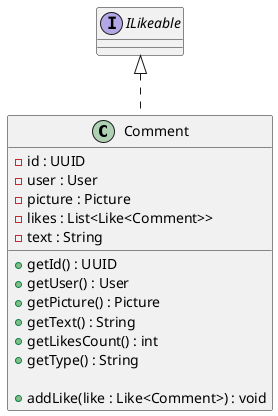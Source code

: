@startuml
class Comment implements ILikeable {
- id : UUID
- user : User
- picture : Picture
- likes : List<Like<Comment>>
- text : String

+ getId() : UUID
+ getUser() : User
+ getPicture() : Picture
+ getText() : String
+ getLikesCount() : int
+ getType() : String

+ addLike(like : Like<Comment>) : void
}
@enduml